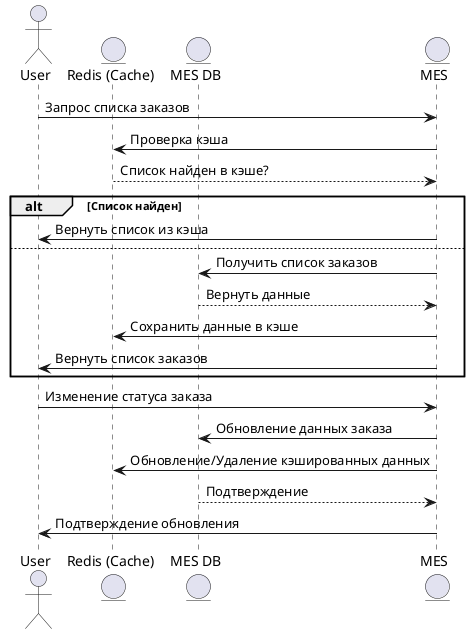 @startuml
actor User
entity "Redis (Cache)" as Cache
entity "MES DB" as DB
entity "MES" as App

User -> App: Запрос списка заказов
App -> Cache: Проверка кэша
Cache --> App: Список найден в кэше?
alt Список найден
    App -> User: Вернуть список из кэша
else
    App -> DB: Получить список заказов
    DB --> App: Вернуть данные
    App -> Cache: Сохранить данные в кэше
    App -> User: Вернуть список заказов
end

User -> App: Изменение статуса заказа
App -> DB: Обновление данных заказа
App -> Cache: Обновление/Удаление кэшированных данных
DB --> App: Подтверждение
App -> User: Подтверждение обновления

@enduml
